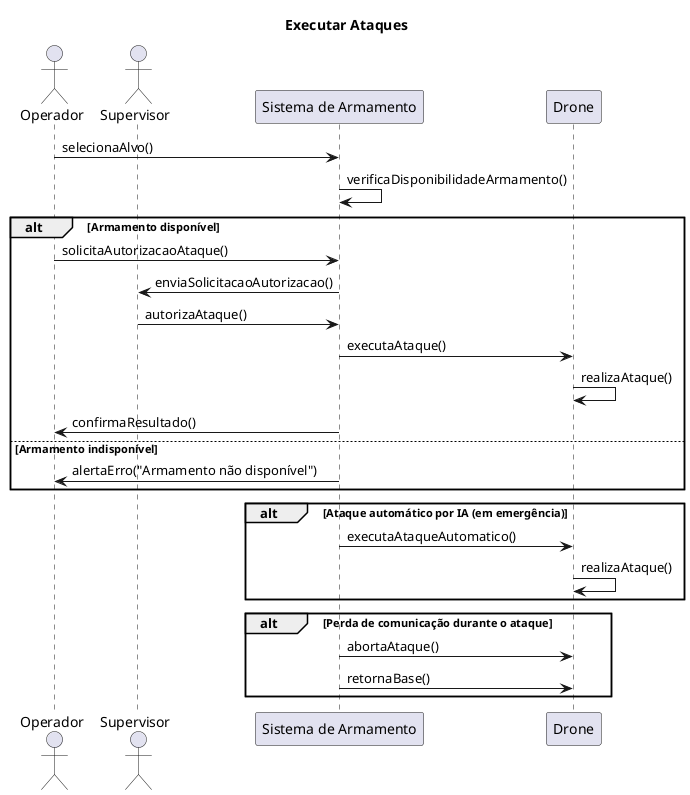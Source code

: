 @startuml
title Executar Ataques

actor Operador
actor Supervisor
participant "Sistema de Armamento" as SA
participant "Drone" as Drone

Operador -> SA : selecionaAlvo()
SA -> SA : verificaDisponibilidadeArmamento()

alt Armamento disponível
    Operador -> SA : solicitaAutorizacaoAtaque()
    SA -> Supervisor : enviaSolicitacaoAutorizacao()
    Supervisor -> SA : autorizaAtaque()
    SA -> Drone : executaAtaque()
    Drone -> Drone : realizaAtaque()
    SA -> Operador : confirmaResultado()
else Armamento indisponível
    SA -> Operador : alertaErro("Armamento não disponível")
end

alt Ataque automático por IA (em emergência)
    SA -> Drone : executaAtaqueAutomatico()
    Drone -> Drone : realizaAtaque()
end

alt Perda de comunicação durante o ataque
    SA -> Drone : abortaAtaque()
    SA -> Drone : retornaBase()
end

@enduml
